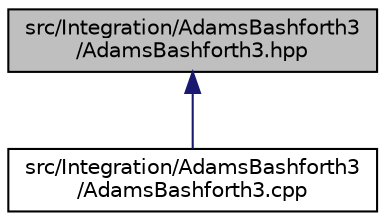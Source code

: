 digraph "src/Integration/AdamsBashforth3/AdamsBashforth3.hpp"
{
 // LATEX_PDF_SIZE
  edge [fontname="Helvetica",fontsize="10",labelfontname="Helvetica",labelfontsize="10"];
  node [fontname="Helvetica",fontsize="10",shape=record];
  Node1 [label="src/Integration/AdamsBashforth3\l/AdamsBashforth3.hpp",height=0.2,width=0.4,color="black", fillcolor="grey75", style="filled", fontcolor="black",tooltip=" "];
  Node1 -> Node2 [dir="back",color="midnightblue",fontsize="10",style="solid",fontname="Helvetica"];
  Node2 [label="src/Integration/AdamsBashforth3\l/AdamsBashforth3.cpp",height=0.2,width=0.4,color="black", fillcolor="white", style="filled",URL="$AdamsBashforth3_8cpp.html",tooltip=" "];
}
